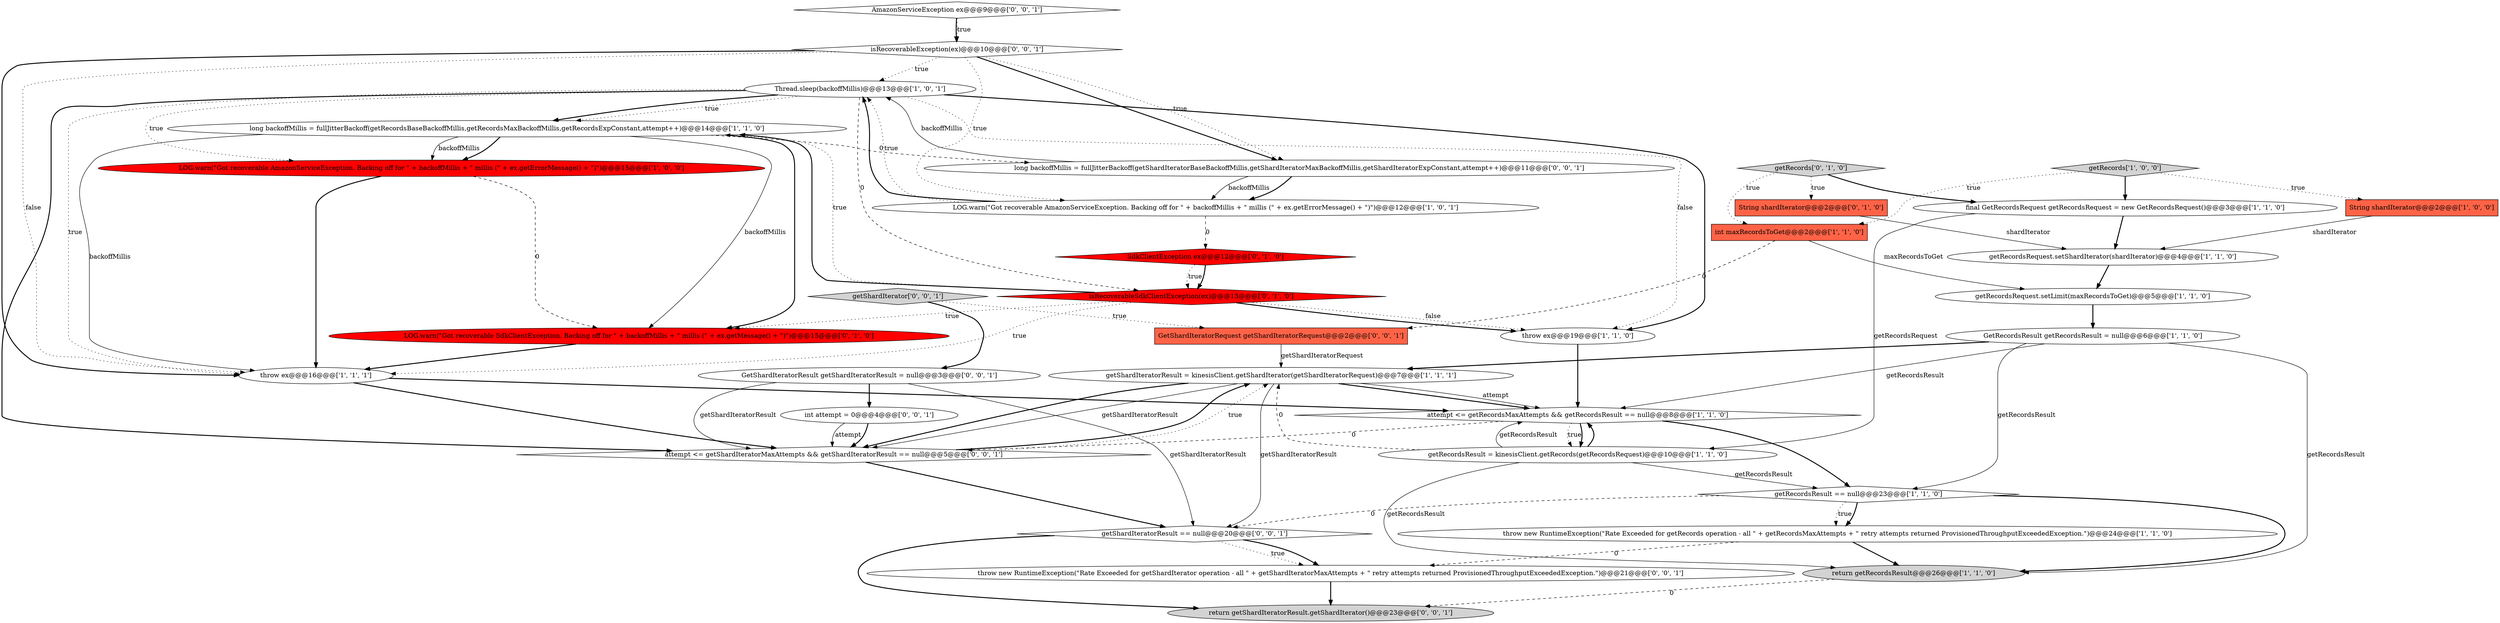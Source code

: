 digraph {
7 [style = filled, label = "getShardIteratorResult = kinesisClient.getShardIterator(getShardIteratorRequest)@@@7@@@['1', '1', '1']", fillcolor = white, shape = ellipse image = "AAA0AAABBB1BBB"];
10 [style = filled, label = "getRecordsRequest.setShardIterator(shardIterator)@@@4@@@['1', '1', '0']", fillcolor = white, shape = ellipse image = "AAA0AAABBB1BBB"];
32 [style = filled, label = "getShardIteratorResult == null@@@20@@@['0', '0', '1']", fillcolor = white, shape = diamond image = "AAA0AAABBB3BBB"];
25 [style = filled, label = "GetShardIteratorResult getShardIteratorResult = null@@@3@@@['0', '0', '1']", fillcolor = white, shape = ellipse image = "AAA0AAABBB3BBB"];
18 [style = filled, label = "throw ex@@@16@@@['1', '1', '1']", fillcolor = white, shape = ellipse image = "AAA0AAABBB1BBB"];
6 [style = filled, label = "Thread.sleep(backoffMillis)@@@13@@@['1', '0', '1']", fillcolor = white, shape = ellipse image = "AAA0AAABBB1BBB"];
13 [style = filled, label = "getRecords['1', '0', '0']", fillcolor = lightgray, shape = diamond image = "AAA0AAABBB1BBB"];
0 [style = filled, label = "long backoffMillis = fullJitterBackoff(getRecordsBaseBackoffMillis,getRecordsMaxBackoffMillis,getRecordsExpConstant,attempt++)@@@14@@@['1', '1', '0']", fillcolor = white, shape = ellipse image = "AAA0AAABBB1BBB"];
31 [style = filled, label = "AmazonServiceException ex@@@9@@@['0', '0', '1']", fillcolor = white, shape = diamond image = "AAA0AAABBB3BBB"];
3 [style = filled, label = "LOG.warn(\"Got recoverable AmazonServiceException. Backing off for \" + backoffMillis + \" millis (\" + ex.getErrorMessage() + \")\")@@@15@@@['1', '0', '0']", fillcolor = red, shape = ellipse image = "AAA1AAABBB1BBB"];
12 [style = filled, label = "String shardIterator@@@2@@@['1', '0', '0']", fillcolor = tomato, shape = box image = "AAA0AAABBB1BBB"];
1 [style = filled, label = "getRecordsResult == null@@@23@@@['1', '1', '0']", fillcolor = white, shape = diamond image = "AAA0AAABBB1BBB"];
16 [style = filled, label = "attempt <= getRecordsMaxAttempts && getRecordsResult == null@@@8@@@['1', '1', '0']", fillcolor = white, shape = diamond image = "AAA0AAABBB1BBB"];
29 [style = filled, label = "isRecoverableException(ex)@@@10@@@['0', '0', '1']", fillcolor = white, shape = diamond image = "AAA0AAABBB3BBB"];
4 [style = filled, label = "return getRecordsResult@@@26@@@['1', '1', '0']", fillcolor = lightgray, shape = ellipse image = "AAA0AAABBB1BBB"];
8 [style = filled, label = "LOG.warn(\"Got recoverable AmazonServiceException. Backing off for \" + backoffMillis + \" millis (\" + ex.getErrorMessage() + \")\")@@@12@@@['1', '0', '1']", fillcolor = white, shape = ellipse image = "AAA0AAABBB1BBB"];
21 [style = filled, label = "isRecoverableSdkClientException(ex)@@@13@@@['0', '1', '0']", fillcolor = red, shape = diamond image = "AAA1AAABBB2BBB"];
5 [style = filled, label = "final GetRecordsRequest getRecordsRequest = new GetRecordsRequest()@@@3@@@['1', '1', '0']", fillcolor = white, shape = ellipse image = "AAA0AAABBB1BBB"];
30 [style = filled, label = "throw new RuntimeException(\"Rate Exceeded for getShardIterator operation - all \" + getShardIteratorMaxAttempts + \" retry attempts returned ProvisionedThroughputExceededException.\")@@@21@@@['0', '0', '1']", fillcolor = white, shape = ellipse image = "AAA0AAABBB3BBB"];
34 [style = filled, label = "GetShardIteratorRequest getShardIteratorRequest@@@2@@@['0', '0', '1']", fillcolor = tomato, shape = box image = "AAA0AAABBB3BBB"];
33 [style = filled, label = "return getShardIteratorResult.getShardIterator()@@@23@@@['0', '0', '1']", fillcolor = lightgray, shape = ellipse image = "AAA0AAABBB3BBB"];
9 [style = filled, label = "throw ex@@@19@@@['1', '1', '0']", fillcolor = white, shape = ellipse image = "AAA0AAABBB1BBB"];
14 [style = filled, label = "GetRecordsResult getRecordsResult = null@@@6@@@['1', '1', '0']", fillcolor = white, shape = ellipse image = "AAA0AAABBB1BBB"];
2 [style = filled, label = "getRecordsResult = kinesisClient.getRecords(getRecordsRequest)@@@10@@@['1', '1', '0']", fillcolor = white, shape = ellipse image = "AAA0AAABBB1BBB"];
17 [style = filled, label = "int maxRecordsToGet@@@2@@@['1', '1', '0']", fillcolor = tomato, shape = box image = "AAA0AAABBB1BBB"];
27 [style = filled, label = "long backoffMillis = fullJitterBackoff(getShardIteratorBaseBackoffMillis,getShardIteratorMaxBackoffMillis,getShardIteratorExpConstant,attempt++)@@@11@@@['0', '0', '1']", fillcolor = white, shape = ellipse image = "AAA0AAABBB3BBB"];
11 [style = filled, label = "getRecordsRequest.setLimit(maxRecordsToGet)@@@5@@@['1', '1', '0']", fillcolor = white, shape = ellipse image = "AAA0AAABBB1BBB"];
24 [style = filled, label = "int attempt = 0@@@4@@@['0', '0', '1']", fillcolor = white, shape = ellipse image = "AAA0AAABBB3BBB"];
23 [style = filled, label = "SdkClientException ex@@@12@@@['0', '1', '0']", fillcolor = red, shape = diamond image = "AAA1AAABBB2BBB"];
26 [style = filled, label = "attempt <= getShardIteratorMaxAttempts && getShardIteratorResult == null@@@5@@@['0', '0', '1']", fillcolor = white, shape = diamond image = "AAA0AAABBB3BBB"];
22 [style = filled, label = "String shardIterator@@@2@@@['0', '1', '0']", fillcolor = tomato, shape = box image = "AAA0AAABBB2BBB"];
19 [style = filled, label = "getRecords['0', '1', '0']", fillcolor = lightgray, shape = diamond image = "AAA0AAABBB2BBB"];
28 [style = filled, label = "getShardIterator['0', '0', '1']", fillcolor = lightgray, shape = diamond image = "AAA0AAABBB3BBB"];
15 [style = filled, label = "throw new RuntimeException(\"Rate Exceeded for getRecords operation - all \" + getRecordsMaxAttempts + \" retry attempts returned ProvisionedThroughputExceededException.\")@@@24@@@['1', '1', '0']", fillcolor = white, shape = ellipse image = "AAA0AAABBB1BBB"];
20 [style = filled, label = "LOG.warn(\"Got recoverable SdkClientException. Backing off for \" + backoffMillis + \" millis (\" + ex.getMessage() + \")\")@@@15@@@['0', '1', '0']", fillcolor = red, shape = ellipse image = "AAA1AAABBB2BBB"];
2->1 [style = solid, label="getRecordsResult"];
11->14 [style = bold, label=""];
21->18 [style = dotted, label="true"];
8->6 [style = bold, label=""];
4->33 [style = dashed, label="0"];
9->16 [style = bold, label=""];
29->18 [style = bold, label=""];
14->7 [style = bold, label=""];
29->8 [style = dotted, label="true"];
3->18 [style = bold, label=""];
7->26 [style = bold, label=""];
16->26 [style = dashed, label="0"];
14->4 [style = solid, label="getRecordsResult"];
19->5 [style = bold, label=""];
6->18 [style = dotted, label="true"];
7->16 [style = bold, label=""];
32->30 [style = dotted, label="true"];
28->25 [style = bold, label=""];
0->18 [style = solid, label="backoffMillis"];
6->0 [style = dotted, label="true"];
6->3 [style = dotted, label="true"];
7->26 [style = solid, label="getShardIteratorResult"];
24->26 [style = solid, label="attempt"];
10->11 [style = bold, label=""];
2->16 [style = bold, label=""];
0->3 [style = bold, label=""];
5->10 [style = bold, label=""];
13->17 [style = dotted, label="true"];
1->4 [style = bold, label=""];
21->20 [style = dotted, label="true"];
26->32 [style = bold, label=""];
26->7 [style = bold, label=""];
21->0 [style = bold, label=""];
19->17 [style = dotted, label="true"];
21->0 [style = dotted, label="true"];
7->16 [style = solid, label="attempt"];
0->3 [style = solid, label="backoffMillis"];
23->21 [style = dotted, label="true"];
2->4 [style = solid, label="getRecordsResult"];
15->30 [style = dashed, label="0"];
31->29 [style = bold, label=""];
2->16 [style = solid, label="getRecordsResult"];
0->27 [style = dashed, label="0"];
2->7 [style = dashed, label="0"];
20->18 [style = bold, label=""];
25->24 [style = bold, label=""];
29->27 [style = bold, label=""];
21->9 [style = bold, label=""];
1->15 [style = dotted, label="true"];
19->22 [style = dotted, label="true"];
13->5 [style = bold, label=""];
0->20 [style = bold, label=""];
34->7 [style = solid, label="getShardIteratorRequest"];
31->29 [style = dotted, label="true"];
27->8 [style = bold, label=""];
28->34 [style = dotted, label="true"];
26->7 [style = dotted, label="true"];
29->6 [style = dotted, label="true"];
6->26 [style = bold, label=""];
30->33 [style = bold, label=""];
27->8 [style = solid, label="backoffMillis"];
18->26 [style = bold, label=""];
1->32 [style = dashed, label="0"];
21->9 [style = dotted, label="false"];
32->30 [style = bold, label=""];
25->32 [style = solid, label="getShardIteratorResult"];
32->33 [style = bold, label=""];
24->26 [style = bold, label=""];
8->6 [style = dotted, label="true"];
16->1 [style = bold, label=""];
12->10 [style = solid, label="shardIterator"];
5->2 [style = solid, label="getRecordsRequest"];
25->26 [style = solid, label="getShardIteratorResult"];
18->16 [style = bold, label=""];
0->20 [style = solid, label="backoffMillis"];
6->21 [style = dashed, label="0"];
14->1 [style = solid, label="getRecordsResult"];
16->2 [style = dotted, label="true"];
17->34 [style = dashed, label="0"];
13->12 [style = dotted, label="true"];
29->27 [style = dotted, label="true"];
1->15 [style = bold, label=""];
6->9 [style = dotted, label="false"];
6->0 [style = bold, label=""];
27->6 [style = solid, label="backoffMillis"];
16->2 [style = bold, label=""];
29->18 [style = dotted, label="false"];
14->16 [style = solid, label="getRecordsResult"];
23->21 [style = bold, label=""];
3->20 [style = dashed, label="0"];
15->4 [style = bold, label=""];
22->10 [style = solid, label="shardIterator"];
17->11 [style = solid, label="maxRecordsToGet"];
6->9 [style = bold, label=""];
7->32 [style = solid, label="getShardIteratorResult"];
8->23 [style = dashed, label="0"];
}
